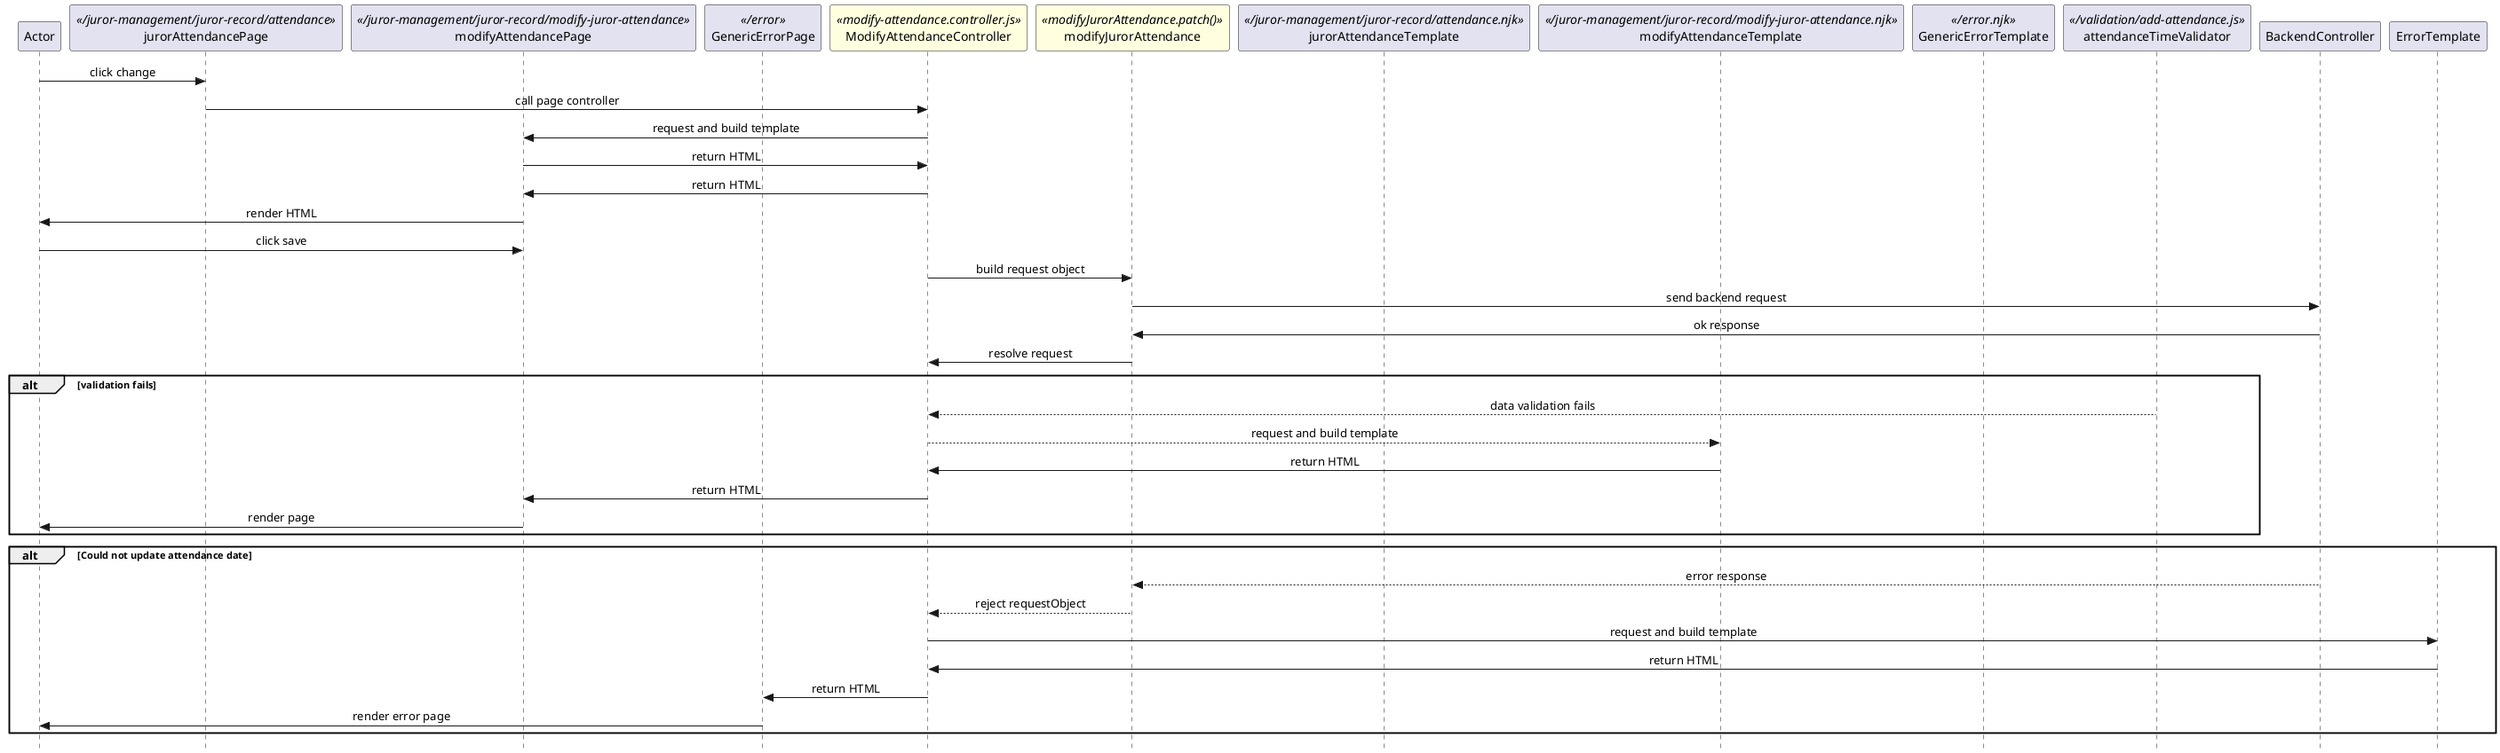 @startuml modify-attendance

skinparam Style strictuml 
skinparam SequenceMessageAlignment center

participant Actor

''' LOCAL ROUTING
participant jurorAttendancePage <</juror-management/juror-record/attendance>>
participant modifyAttendancePage <</juror-management/juror-record/modify-juror-attendance>>
participant GenericErrorPage <</error>>

''' CONTROLLER AND REQUEST OBJECTS
participant ModifyAttendanceController <<modify-attendance.controller.js>> #lightyellow
participant modifyJurorAttendance <<modifyJurorAttendance.patch()>> #lightyellow

''' TEMPLATES
participant jurorAttendanceTemplate <</juror-management/juror-record/attendance.njk>>
participant modifyAttendanceTemplate <</juror-management/juror-record/modify-juror-attendance.njk>>
participant GenericErrorTemplate <</error.njk>>

''' VALIDATORS
participant attendanceTimeValidator <</validation/add-attendance.js>>

''' BACKEND CONTROLLER
participant BackendController

Actor -> jurorAttendancePage: click change
jurorAttendancePage -> ModifyAttendanceController : call page controller

ModifyAttendanceController -> modifyAttendancePage : request and build template
ModifyAttendanceController <- modifyAttendancePage : return HTML
modifyAttendancePage <- ModifyAttendanceController : return HTML
Actor <- modifyAttendancePage : render HTML

Actor -> modifyAttendancePage: click save
ModifyAttendanceController -> modifyJurorAttendance : build request object
modifyJurorAttendance -> BackendController : send backend request
modifyJurorAttendance <- BackendController : ok response
ModifyAttendanceController <- modifyJurorAttendance : resolve request


alt validation fails

  ModifyAttendanceController <-- attendanceTimeValidator : data validation fails
  ModifyAttendanceController --> modifyAttendanceTemplate : request and build template
  ModifyAttendanceController <- modifyAttendanceTemplate : return HTML
  modifyAttendancePage <- ModifyAttendanceController : return HTML
  Actor <- modifyAttendancePage : render page
end

alt Could not update attendance date
    modifyJurorAttendance <-- BackendController : error response
    ModifyAttendanceController <-- modifyJurorAttendance : reject requestObject
    ModifyAttendanceController -> ErrorTemplate : request and build template
    ModifyAttendanceController <- ErrorTemplate : return HTML
    GenericErrorPage <- ModifyAttendanceController : return HTML
    Actor <- GenericErrorPage : render error page
end

